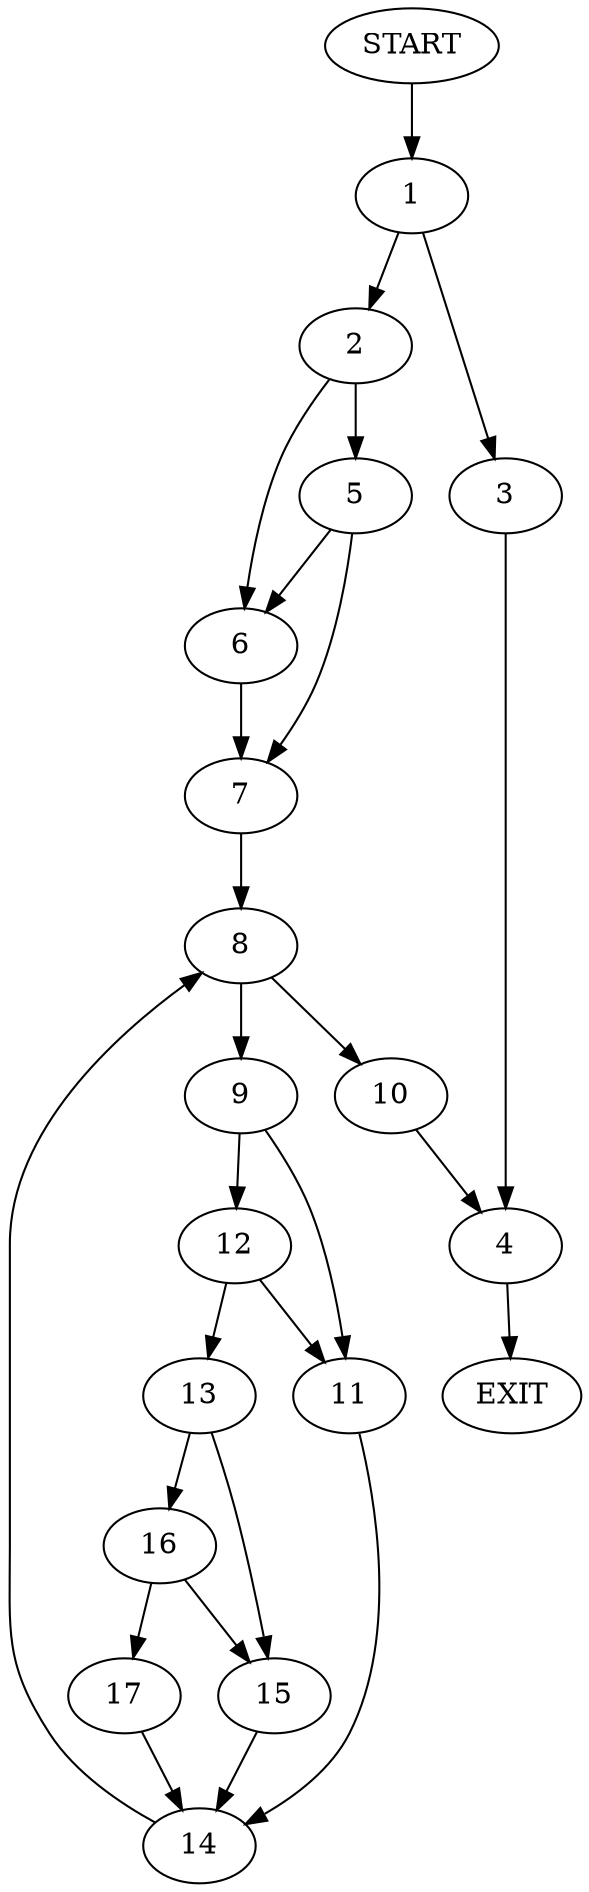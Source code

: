 digraph {
0 [label="START"]
18 [label="EXIT"]
0 -> 1
1 -> 2
1 -> 3
3 -> 4
2 -> 5
2 -> 6
6 -> 7
5 -> 6
5 -> 7
7 -> 8
8 -> 9
8 -> 10
9 -> 11
9 -> 12
10 -> 4
12 -> 13
12 -> 11
11 -> 14
13 -> 15
13 -> 16
16 -> 17
16 -> 15
15 -> 14
17 -> 14
14 -> 8
4 -> 18
}
